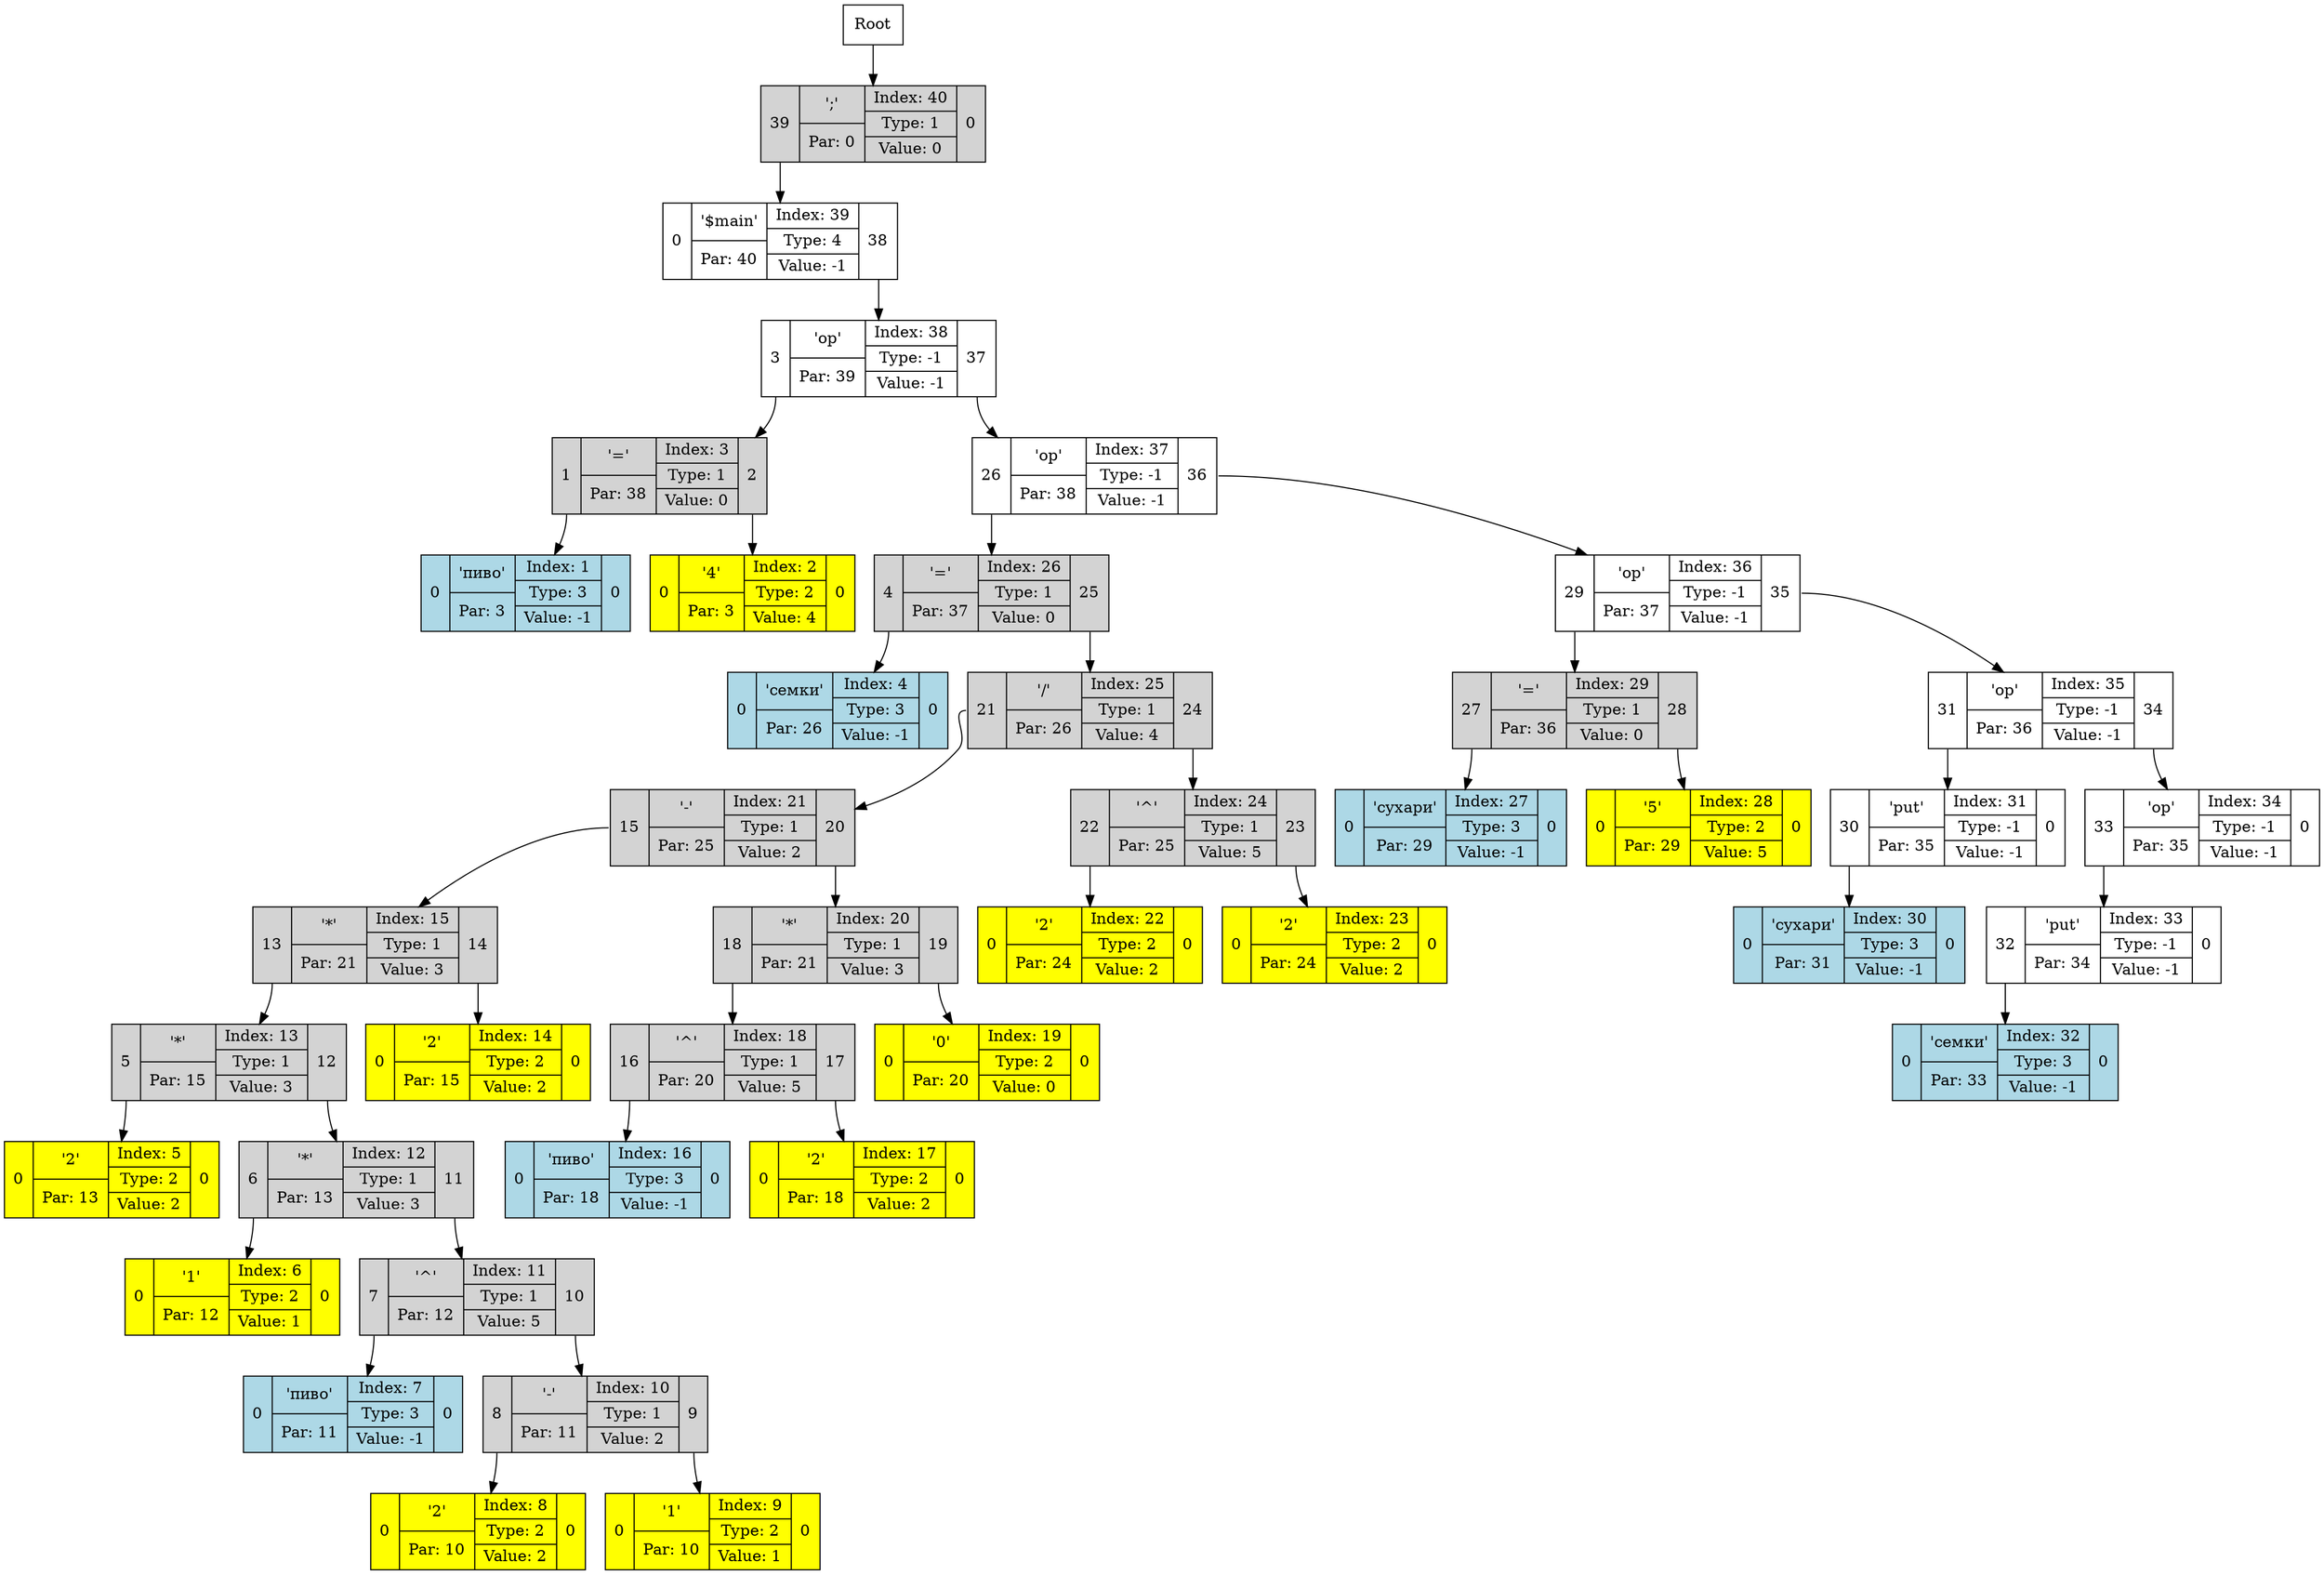 digraph structs {
rankdir=HR;
Index1 [shape=record, label=" <left>  0 | {'пиво' | Par: 3} | {Index: 1 | Type: 3 | Value: -1} | <right> 0 ",style="filled", fillcolor="lightblue" ];
Index2 [shape=record, label=" <left>  0 | {'4' | Par: 3} | {Index: 2 | Type: 2 | Value: 4} | <right> 0 ",style="filled", fillcolor="yellow" ];
Index3 [shape=record, label=" <left>  1 | {'=' | Par: 38} | {Index: 3 | Type: 1 | Value: 0} | <right> 2 ",style="filled", fillcolor="lightgrey" ];
Index4 [shape=record, label=" <left>  0 | {'семки' | Par: 26} | {Index: 4 | Type: 3 | Value: -1} | <right> 0 ",style="filled", fillcolor="lightblue" ];
Index5 [shape=record, label=" <left>  0 | {'2' | Par: 13} | {Index: 5 | Type: 2 | Value: 2} | <right> 0 ",style="filled", fillcolor="yellow" ];
Index6 [shape=record, label=" <left>  0 | {'1' | Par: 12} | {Index: 6 | Type: 2 | Value: 1} | <right> 0 ",style="filled", fillcolor="yellow" ];
Index7 [shape=record, label=" <left>  0 | {'пиво' | Par: 11} | {Index: 7 | Type: 3 | Value: -1} | <right> 0 ",style="filled", fillcolor="lightblue" ];
Index8 [shape=record, label=" <left>  0 | {'2' | Par: 10} | {Index: 8 | Type: 2 | Value: 2} | <right> 0 ",style="filled", fillcolor="yellow" ];
Index9 [shape=record, label=" <left>  0 | {'1' | Par: 10} | {Index: 9 | Type: 2 | Value: 1} | <right> 0 ",style="filled", fillcolor="yellow" ];
Index10 [shape=record, label=" <left>  8 | {'-' | Par: 11} | {Index: 10 | Type: 1 | Value: 2} | <right> 9 ",style="filled", fillcolor="lightgrey" ];
Index11 [shape=record, label=" <left>  7 | {'^' | Par: 12} | {Index: 11 | Type: 1 | Value: 5} | <right> 10 ",style="filled", fillcolor="lightgrey" ];
Index12 [shape=record, label=" <left>  6 | {'*' | Par: 13} | {Index: 12 | Type: 1 | Value: 3} | <right> 11 ",style="filled", fillcolor="lightgrey" ];
Index13 [shape=record, label=" <left>  5 | {'*' | Par: 15} | {Index: 13 | Type: 1 | Value: 3} | <right> 12 ",style="filled", fillcolor="lightgrey" ];
Index14 [shape=record, label=" <left>  0 | {'2' | Par: 15} | {Index: 14 | Type: 2 | Value: 2} | <right> 0 ",style="filled", fillcolor="yellow" ];
Index15 [shape=record, label=" <left>  13 | {'*' | Par: 21} | {Index: 15 | Type: 1 | Value: 3} | <right> 14 ",style="filled", fillcolor="lightgrey" ];
Index16 [shape=record, label=" <left>  0 | {'пиво' | Par: 18} | {Index: 16 | Type: 3 | Value: -1} | <right> 0 ",style="filled", fillcolor="lightblue" ];
Index17 [shape=record, label=" <left>  0 | {'2' | Par: 18} | {Index: 17 | Type: 2 | Value: 2} | <right> 0 ",style="filled", fillcolor="yellow" ];
Index18 [shape=record, label=" <left>  16 | {'^' | Par: 20} | {Index: 18 | Type: 1 | Value: 5} | <right> 17 ",style="filled", fillcolor="lightgrey" ];
Index19 [shape=record, label=" <left>  0 | {'0' | Par: 20} | {Index: 19 | Type: 2 | Value: 0} | <right> 0 ",style="filled", fillcolor="yellow" ];
Index20 [shape=record, label=" <left>  18 | {'*' | Par: 21} | {Index: 20 | Type: 1 | Value: 3} | <right> 19 ",style="filled", fillcolor="lightgrey" ];
Index21 [shape=record, label=" <left>  15 | {'-' | Par: 25} | {Index: 21 | Type: 1 | Value: 2} | <right> 20 ",style="filled", fillcolor="lightgrey" ];
Index22 [shape=record, label=" <left>  0 | {'2' | Par: 24} | {Index: 22 | Type: 2 | Value: 2} | <right> 0 ",style="filled", fillcolor="yellow" ];
Index23 [shape=record, label=" <left>  0 | {'2' | Par: 24} | {Index: 23 | Type: 2 | Value: 2} | <right> 0 ",style="filled", fillcolor="yellow" ];
Index24 [shape=record, label=" <left>  22 | {'^' | Par: 25} | {Index: 24 | Type: 1 | Value: 5} | <right> 23 ",style="filled", fillcolor="lightgrey" ];
Index25 [shape=record, label=" <left>  21 | {'/' | Par: 26} | {Index: 25 | Type: 1 | Value: 4} | <right> 24 ",style="filled", fillcolor="lightgrey" ];
Index26 [shape=record, label=" <left>  4 | {'=' | Par: 37} | {Index: 26 | Type: 1 | Value: 0} | <right> 25 ",style="filled", fillcolor="lightgrey" ];
Index27 [shape=record, label=" <left>  0 | {'сухари' | Par: 29} | {Index: 27 | Type: 3 | Value: -1} | <right> 0 ",style="filled", fillcolor="lightblue" ];
Index28 [shape=record, label=" <left>  0 | {'5' | Par: 29} | {Index: 28 | Type: 2 | Value: 5} | <right> 0 ",style="filled", fillcolor="yellow" ];
Index29 [shape=record, label=" <left>  27 | {'=' | Par: 36} | {Index: 29 | Type: 1 | Value: 0} | <right> 28 ",style="filled", fillcolor="lightgrey" ];
Index30 [shape=record, label=" <left>  0 | {'сухари' | Par: 31} | {Index: 30 | Type: 3 | Value: -1} | <right> 0 ",style="filled", fillcolor="lightblue" ];
Index31 [shape=record, label=" <left>  30 | {'put' | Par: 35} | {Index: 31 | Type: -1 | Value: -1} | <right> 0 ",];
Index32 [shape=record, label=" <left>  0 | {'семки' | Par: 33} | {Index: 32 | Type: 3 | Value: -1} | <right> 0 ",style="filled", fillcolor="lightblue" ];
Index33 [shape=record, label=" <left>  32 | {'put' | Par: 34} | {Index: 33 | Type: -1 | Value: -1} | <right> 0 ",];
Index34 [shape=record, label=" <left>  33 | {'op' | Par: 35} | {Index: 34 | Type: -1 | Value: -1} | <right> 0 ",];
Index35 [shape=record, label=" <left>  31 | {'op' | Par: 36} | {Index: 35 | Type: -1 | Value: -1} | <right> 34 ",];
Index36 [shape=record, label=" <left>  29 | {'op' | Par: 37} | {Index: 36 | Type: -1 | Value: -1} | <right> 35 ",];
Index37 [shape=record, label=" <left>  26 | {'op' | Par: 38} | {Index: 37 | Type: -1 | Value: -1} | <right> 36 ",];
Index38 [shape=record, label=" <left>  3 | {'op' | Par: 39} | {Index: 38 | Type: -1 | Value: -1} | <right> 37 ",];
Index39 [shape=record, label=" <left>  0 | {'$main' | Par: 40} | {Index: 39 | Type: 4 | Value: -1} | <right> 38 ",];
Index40 [shape=record, label=" <left>  39 | {';' | Par: 0} | {Index: 40 | Type: 1 | Value: 0} | <right> 0 ",style="filled", fillcolor="lightgrey" ];
System [shape=record, label=" <root> Root" ];
System: <root> -> Index40;
Index3: <left> -> Index1 ;
Index3: <right> -> Index2 ;
Index10: <left> -> Index8 ;
Index10: <right> -> Index9 ;
Index11: <left> -> Index7 ;
Index11: <right> -> Index10 ;
Index12: <left> -> Index6 ;
Index12: <right> -> Index11 ;
Index13: <left> -> Index5 ;
Index13: <right> -> Index12 ;
Index15: <left> -> Index13 ;
Index15: <right> -> Index14 ;
Index18: <left> -> Index16 ;
Index18: <right> -> Index17 ;
Index20: <left> -> Index18 ;
Index20: <right> -> Index19 ;
Index21: <left> -> Index15 ;
Index21: <right> -> Index20 ;
Index24: <left> -> Index22 ;
Index24: <right> -> Index23 ;
Index25: <left> -> Index21 ;
Index25: <right> -> Index24 ;
Index26: <left> -> Index4 ;
Index26: <right> -> Index25 ;
Index29: <left> -> Index27 ;
Index29: <right> -> Index28 ;
Index31: <left> -> Index30 ;
Index33: <left> -> Index32 ;
Index34: <left> -> Index33 ;
Index35: <left> -> Index31 ;
Index35: <right> -> Index34 ;
Index36: <left> -> Index29 ;
Index36: <right> -> Index35 ;
Index37: <left> -> Index26 ;
Index37: <right> -> Index36 ;
Index38: <left> -> Index3 ;
Index38: <right> -> Index37 ;
Index39: <right> -> Index38 ;
Index40: <left> -> Index39 ;
}
